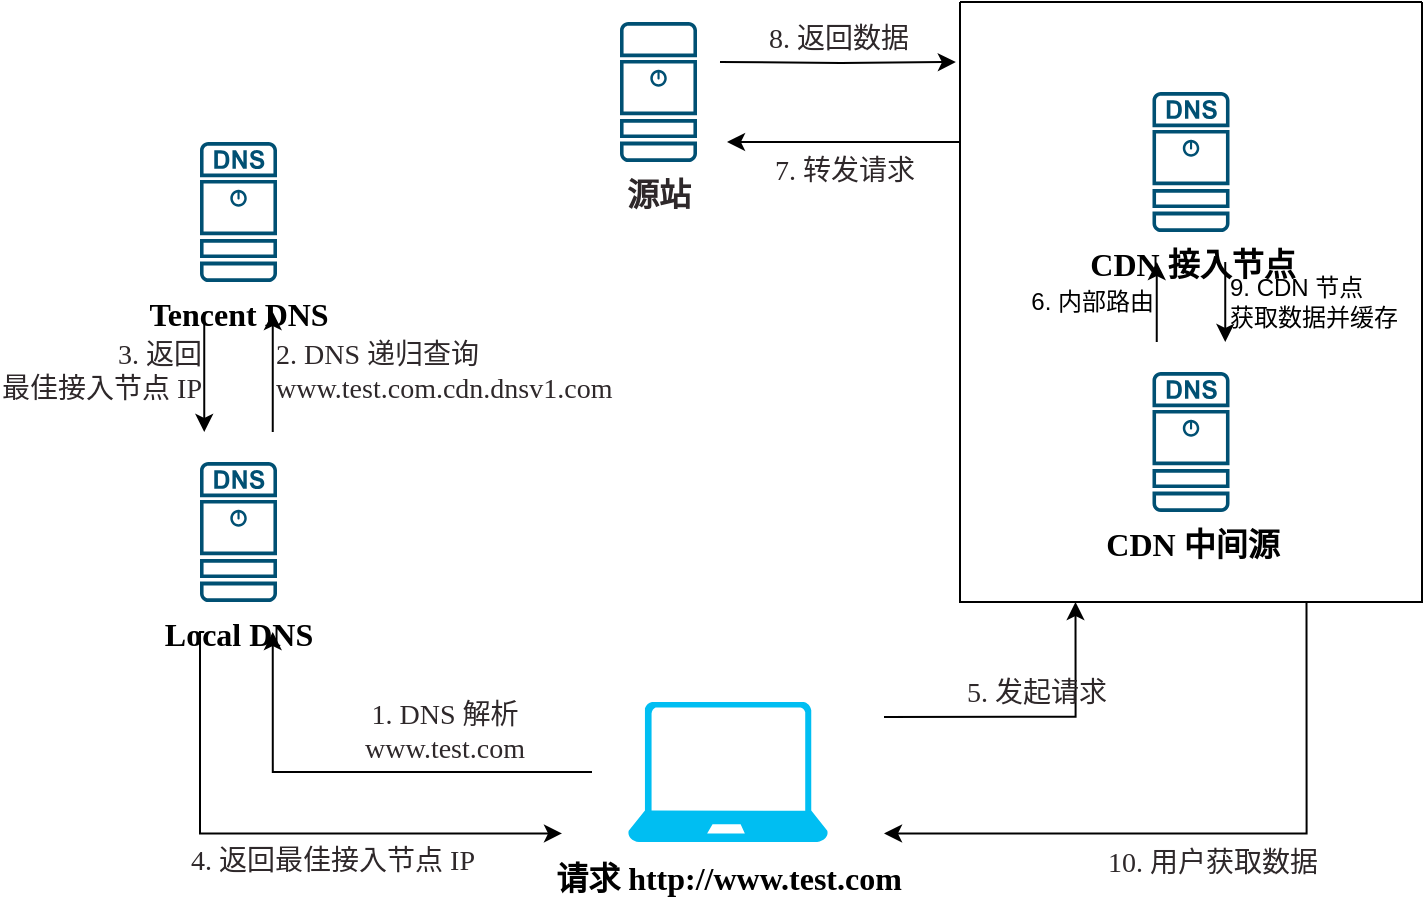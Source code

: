 <mxfile version="20.5.3" type="device"><diagram id="_Gc_5kwe4ddjL8RIBcuZ" name="原理"><mxGraphModel dx="1422" dy="802" grid="1" gridSize="10" guides="1" tooltips="1" connect="1" arrows="1" fold="1" page="1" pageScale="1" pageWidth="827" pageHeight="1169" math="0" shadow="0"><root><mxCell id="0"/><mxCell id="1" parent="0"/><mxCell id="UGi_BLB6YYRFdjsDon0m-6" value="1. DNS 解析&lt;br style=&quot;font-size: 14px;&quot;&gt;www.test.com" style="edgeStyle=orthogonalEdgeStyle;rounded=0;orthogonalLoop=1;jettySize=auto;html=1;entryX=0.75;entryY=1;entryDx=0;entryDy=0;entryPerimeter=0;labelPosition=center;verticalLabelPosition=top;align=center;verticalAlign=bottom;fontSize=14;fontFamily=微软雅黑;fontColor=#2E282A;" edge="1" parent="1" source="UGi_BLB6YYRFdjsDon0m-1" target="UGi_BLB6YYRFdjsDon0m-2"><mxGeometry x="-0.35" relative="1" as="geometry"><mxPoint as="offset"/></mxGeometry></mxCell><mxCell id="UGi_BLB6YYRFdjsDon0m-19" value="5. 发起请求" style="edgeStyle=orthogonalEdgeStyle;rounded=0;orthogonalLoop=1;jettySize=auto;html=1;exitX=1;exitY=0.24;exitDx=10;exitDy=0;exitPerimeter=0;entryX=0.25;entryY=1;entryDx=0;entryDy=0;labelBackgroundColor=none;fontFamily=微软雅黑;fontSize=14;fontColor=#2E282A;labelPosition=center;verticalLabelPosition=top;align=center;verticalAlign=bottom;" edge="1" parent="1" source="UGi_BLB6YYRFdjsDon0m-1" target="UGi_BLB6YYRFdjsDon0m-18"><mxGeometry relative="1" as="geometry"/></mxCell><mxCell id="UGi_BLB6YYRFdjsDon0m-1" value="请求 http://www.test.com" style="verticalLabelPosition=bottom;html=1;verticalAlign=top;align=center;strokeColor=none;fillColor=#00BEF2;shape=mxgraph.azure.laptop;pointerEvents=1;spacing=4;sketch=0;labelPadding=11;perimeterSpacing=18;points=[[0,0,0,-4,-16],[0,0.24,0,-15,0],[0,0.79,0,-15,0],[0,1,0,-15,16],[0.5,0,0,0,-18],[0.5,1,0,0,18],[1,0,0,4,-16],[1,0.24,0,10,0],[1,0.79,0,10,0],[1,1,0,14,16]];fontSize=16;fontFamily=微软雅黑;fontStyle=1" vertex="1" parent="1"><mxGeometry x="364" y="440" width="100" height="70" as="geometry"/></mxCell><mxCell id="UGi_BLB6YYRFdjsDon0m-8" value="2. DNS 递归查询&lt;br style=&quot;font-size: 14px;&quot;&gt;www.test.com.cdn.dnsv1.com" style="edgeStyle=orthogonalEdgeStyle;rounded=0;orthogonalLoop=1;jettySize=auto;html=1;entryX=0.75;entryY=1;entryDx=0;entryDy=0;entryPerimeter=0;exitX=0.75;exitY=0;exitDx=0;exitDy=0;exitPerimeter=0;labelPosition=right;verticalLabelPosition=middle;align=left;verticalAlign=middle;fontSize=14;fontFamily=微软雅黑;fontColor=#2E282A;" edge="1" parent="1" source="UGi_BLB6YYRFdjsDon0m-2" target="UGi_BLB6YYRFdjsDon0m-3"><mxGeometry relative="1" as="geometry"/></mxCell><mxCell id="UGi_BLB6YYRFdjsDon0m-14" value="&lt;span style=&quot;font-size: 14px; font-style: normal; font-variant-ligatures: normal; font-variant-caps: normal; font-weight: 400; letter-spacing: normal; orphans: 2; text-align: center; text-indent: 0px; text-transform: none; widows: 2; word-spacing: 0px; -webkit-text-stroke-width: 0px; text-decoration-thickness: initial; text-decoration-style: initial; text-decoration-color: initial; float: none; display: inline !important;&quot;&gt;4. 返回最佳接入节点 IP&lt;/span&gt;" style="edgeStyle=orthogonalEdgeStyle;rounded=0;orthogonalLoop=1;jettySize=auto;html=1;exitX=0.25;exitY=1;exitDx=0;exitDy=0;exitPerimeter=0;entryX=0;entryY=0.79;entryDx=-15;entryDy=0;entryPerimeter=0;fontFamily=微软雅黑;fontSize=14;fontColor=#2E282A;" edge="1" parent="1" source="UGi_BLB6YYRFdjsDon0m-2" target="UGi_BLB6YYRFdjsDon0m-1"><mxGeometry x="0.191" y="-14" relative="1" as="geometry"><Array as="points"><mxPoint x="150" y="405"/><mxPoint x="150" y="506"/></Array><mxPoint as="offset"/></mxGeometry></mxCell><mxCell id="UGi_BLB6YYRFdjsDon0m-2" value="Local DNS" style="sketch=0;points=[[0.015,0.015,0],[0.985,0.015,0],[0.985,0.985,0],[0.015,0.985,0],[0.25,0,0],[0.5,0,0],[0.75,0,0],[1,0.25,0],[1,0.5,0],[1,0.75,0],[0.75,1,0],[0.5,1,0],[0.25,1,0],[0,0.75,0],[0,0.5,0],[0,0.25,0]];verticalLabelPosition=bottom;html=1;verticalAlign=top;aspect=fixed;align=center;pointerEvents=1;shape=mxgraph.cisco19.dns_server;fillColor=#005073;strokeColor=none;perimeterSpacing=15;fontSize=16;fontFamily=微软雅黑;fontStyle=1" vertex="1" parent="1"><mxGeometry x="150" y="320" width="38.5" height="70" as="geometry"/></mxCell><mxCell id="UGi_BLB6YYRFdjsDon0m-9" value="3. 返回&lt;br&gt;最佳接入节点 IP" style="edgeStyle=orthogonalEdgeStyle;rounded=0;orthogonalLoop=1;jettySize=auto;html=1;entryX=0.25;entryY=0;entryDx=0;entryDy=0;entryPerimeter=0;exitX=0.25;exitY=1;exitDx=0;exitDy=0;exitPerimeter=0;labelPosition=left;verticalLabelPosition=middle;align=right;verticalAlign=middle;fontSize=14;fontFamily=微软雅黑;fontColor=#2E282A;" edge="1" parent="1" source="UGi_BLB6YYRFdjsDon0m-3" target="UGi_BLB6YYRFdjsDon0m-2"><mxGeometry relative="1" as="geometry"/></mxCell><mxCell id="UGi_BLB6YYRFdjsDon0m-3" value="Tencent DNS" style="sketch=0;points=[[0.015,0.015,0],[0.985,0.015,0],[0.985,0.985,0],[0.015,0.985,0],[0.25,0,0],[0.5,0,0],[0.75,0,0],[1,0.25,0],[1,0.5,0],[1,0.75,0],[0.75,1,0],[0.5,1,0],[0.25,1,0],[0,0.75,0],[0,0.5,0],[0,0.25,0]];verticalLabelPosition=bottom;html=1;verticalAlign=top;aspect=fixed;align=center;pointerEvents=1;shape=mxgraph.cisco19.dns_server;fillColor=#005073;strokeColor=none;perimeterSpacing=15;fontSize=16;fontFamily=微软雅黑;fontStyle=1" vertex="1" parent="1"><mxGeometry x="150" y="160" width="38.5" height="70" as="geometry"/></mxCell><mxCell id="UGi_BLB6YYRFdjsDon0m-20" value="10. 用户获取数据" style="edgeStyle=orthogonalEdgeStyle;rounded=0;orthogonalLoop=1;jettySize=auto;html=1;exitX=0.75;exitY=1;exitDx=0;exitDy=0;entryX=1;entryY=0.79;entryDx=10;entryDy=0;entryPerimeter=0;labelBackgroundColor=none;fontFamily=微软雅黑;fontSize=14;fontColor=#2E282A;labelPosition=center;verticalLabelPosition=bottom;align=center;verticalAlign=top;" edge="1" parent="1" source="UGi_BLB6YYRFdjsDon0m-18" target="UGi_BLB6YYRFdjsDon0m-1"><mxGeometry relative="1" as="geometry"><Array as="points"><mxPoint x="703" y="506"/></Array></mxGeometry></mxCell><mxCell id="UGi_BLB6YYRFdjsDon0m-23" value="7. 转发请求" style="edgeStyle=orthogonalEdgeStyle;rounded=0;orthogonalLoop=1;jettySize=auto;html=1;entryX=1;entryY=0.75;entryDx=0;entryDy=0;entryPerimeter=0;labelBackgroundColor=none;fontFamily=微软雅黑;fontSize=14;fontColor=#2E282A;labelPosition=center;verticalLabelPosition=bottom;align=center;verticalAlign=top;" edge="1" parent="1" source="UGi_BLB6YYRFdjsDon0m-18" target="UGi_BLB6YYRFdjsDon0m-21"><mxGeometry relative="1" as="geometry"><Array as="points"><mxPoint x="500" y="160"/><mxPoint x="500" y="160"/></Array></mxGeometry></mxCell><mxCell id="UGi_BLB6YYRFdjsDon0m-18" value="" style="swimlane;startSize=0;pointerEvents=1;fontFamily=Helvetica;fontSize=12;fontColor=default;fillColor=#00BEF2;html=1;rounded=0;arcSize=9;" vertex="1" parent="1"><mxGeometry x="530" y="90" width="231" height="300" as="geometry"/></mxCell><mxCell id="UGi_BLB6YYRFdjsDon0m-4" value="CDN 中间源" style="sketch=0;points=[[0.015,0.015,0],[0.985,0.015,0],[0.985,0.985,0],[0.015,0.985,0],[0.25,0,0],[0.5,0,0],[0.75,0,0],[1,0.25,0],[1,0.5,0],[1,0.75,0],[0.75,1,0],[0.5,1,0],[0.25,1,0],[0,0.75,0],[0,0.5,0],[0,0.25,0]];verticalLabelPosition=bottom;html=1;verticalAlign=top;aspect=fixed;align=center;pointerEvents=1;shape=mxgraph.cisco19.dns_server;fillColor=#005073;strokeColor=none;perimeterSpacing=15;fontSize=16;fontFamily=微软雅黑;fontStyle=1" vertex="1" parent="UGi_BLB6YYRFdjsDon0m-18"><mxGeometry x="96.25" y="185" width="38.5" height="70" as="geometry"/></mxCell><mxCell id="UGi_BLB6YYRFdjsDon0m-17" value="9. CDN 节点&lt;br&gt;获取数据并缓存" style="edgeStyle=orthogonalEdgeStyle;rounded=0;orthogonalLoop=1;jettySize=auto;html=1;exitX=0.75;exitY=1;exitDx=0;exitDy=0;exitPerimeter=0;entryX=0.75;entryY=0;entryDx=0;entryDy=0;entryPerimeter=0;labelBackgroundColor=none;fontFamily=Helvetica;fontSize=12;fontColor=default;labelPosition=right;verticalLabelPosition=middle;align=left;verticalAlign=middle;" edge="1" parent="UGi_BLB6YYRFdjsDon0m-18" source="UGi_BLB6YYRFdjsDon0m-5" target="UGi_BLB6YYRFdjsDon0m-4"><mxGeometry relative="1" as="geometry"/></mxCell><mxCell id="UGi_BLB6YYRFdjsDon0m-5" value="CDN 接入节点" style="sketch=0;points=[[0.015,0.015,0],[0.985,0.015,0],[0.985,0.985,0],[0.015,0.985,0],[0.25,0,0],[0.5,0,0],[0.75,0,0],[1,0.25,0],[1,0.5,0],[1,0.75,0],[0.75,1,0],[0.5,1,0],[0.25,1,0],[0,0.75,0],[0,0.5,0],[0,0.25,0]];verticalLabelPosition=bottom;html=1;verticalAlign=top;aspect=fixed;align=center;pointerEvents=1;shape=mxgraph.cisco19.dns_server;fillColor=#005073;strokeColor=none;perimeterSpacing=15;fontSize=16;fontFamily=微软雅黑;fontStyle=1" vertex="1" parent="UGi_BLB6YYRFdjsDon0m-18"><mxGeometry x="96.25" y="45" width="38.5" height="70" as="geometry"/></mxCell><mxCell id="UGi_BLB6YYRFdjsDon0m-15" value="6. 内部路由" style="edgeStyle=orthogonalEdgeStyle;rounded=0;orthogonalLoop=1;jettySize=auto;html=1;exitX=0.25;exitY=0;exitDx=0;exitDy=0;exitPerimeter=0;entryX=0.25;entryY=1;entryDx=0;entryDy=0;entryPerimeter=0;labelBackgroundColor=none;fontFamily=Helvetica;fontSize=12;fontColor=default;labelPosition=left;verticalLabelPosition=middle;align=right;verticalAlign=middle;" edge="1" parent="UGi_BLB6YYRFdjsDon0m-18" source="UGi_BLB6YYRFdjsDon0m-4" target="UGi_BLB6YYRFdjsDon0m-5"><mxGeometry relative="1" as="geometry"/></mxCell><mxCell id="UGi_BLB6YYRFdjsDon0m-22" value="8. 返回数据" style="edgeStyle=orthogonalEdgeStyle;rounded=0;orthogonalLoop=1;jettySize=auto;html=1;entryX=-0.009;entryY=0.1;entryDx=0;entryDy=0;entryPerimeter=0;labelBackgroundColor=none;fontFamily=微软雅黑;fontSize=14;fontColor=#2E282A;labelPosition=center;verticalLabelPosition=top;align=center;verticalAlign=bottom;" edge="1" parent="1" target="UGi_BLB6YYRFdjsDon0m-18"><mxGeometry relative="1" as="geometry"><mxPoint x="410" y="120" as="sourcePoint"/></mxGeometry></mxCell><mxCell id="UGi_BLB6YYRFdjsDon0m-21" value="源站" style="sketch=0;points=[[0.015,0.015,0],[0.985,0.015,0],[0.985,0.985,0],[0.015,0.985,0],[0.25,0,0],[0.5,0,0],[0.75,0,0],[1,0.25,0],[1,0.5,0],[1,0.75,0],[0.75,1,0],[0.5,1,0],[0.25,1,0],[0,0.75,0],[0,0.5,0],[0,0.25,0]];verticalLabelPosition=bottom;html=1;verticalAlign=top;aspect=fixed;align=center;pointerEvents=1;shape=mxgraph.cisco19.server;fillColor=#005073;strokeColor=none;fontFamily=微软雅黑;fontSize=16;fontColor=#2E282A;fontStyle=1;perimeterSpacing=15;" vertex="1" parent="1"><mxGeometry x="360" y="100" width="38.5" height="70" as="geometry"/></mxCell></root></mxGraphModel></diagram></mxfile>